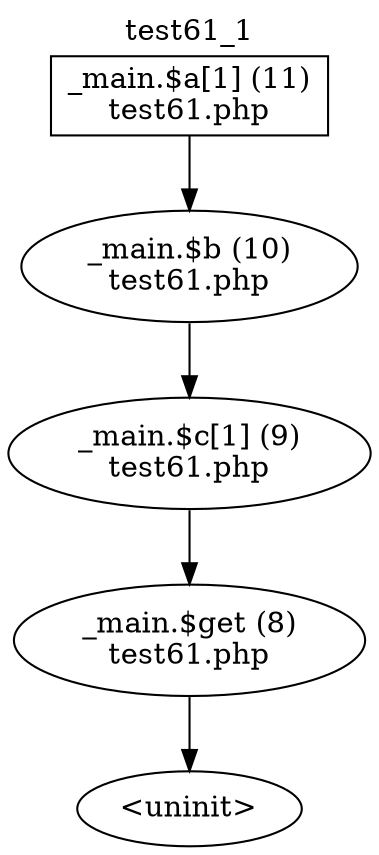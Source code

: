 digraph cfg {
  label="test61_1";
  labelloc=t;
  n1 [shape=box, label="_main.$a[1] (11)\ntest61.php"];
  n2 [shape=ellipse, label="_main.$b (10)\ntest61.php"];
  n3 [shape=ellipse, label="_main.$c[1] (9)\ntest61.php"];
  n4 [shape=ellipse, label="_main.$get (8)\ntest61.php"];
  n5 [shape=ellipse, label="<uninit>"];
  n1 -> n2;
  n2 -> n3;
  n3 -> n4;
  n4 -> n5;
}
